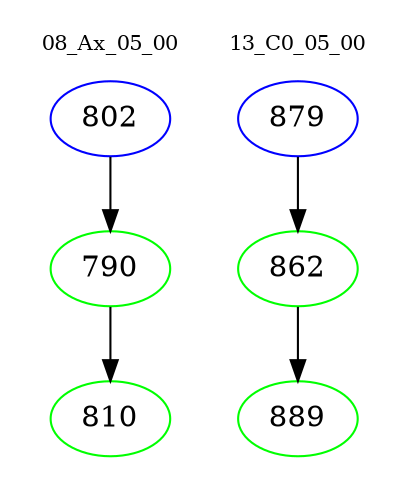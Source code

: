 digraph{
subgraph cluster_0 {
color = white
label = "08_Ax_05_00";
fontsize=10;
T0_802 [label="802", color="blue"]
T0_802 -> T0_790 [color="black"]
T0_790 [label="790", color="green"]
T0_790 -> T0_810 [color="black"]
T0_810 [label="810", color="green"]
}
subgraph cluster_1 {
color = white
label = "13_C0_05_00";
fontsize=10;
T1_879 [label="879", color="blue"]
T1_879 -> T1_862 [color="black"]
T1_862 [label="862", color="green"]
T1_862 -> T1_889 [color="black"]
T1_889 [label="889", color="green"]
}
}
